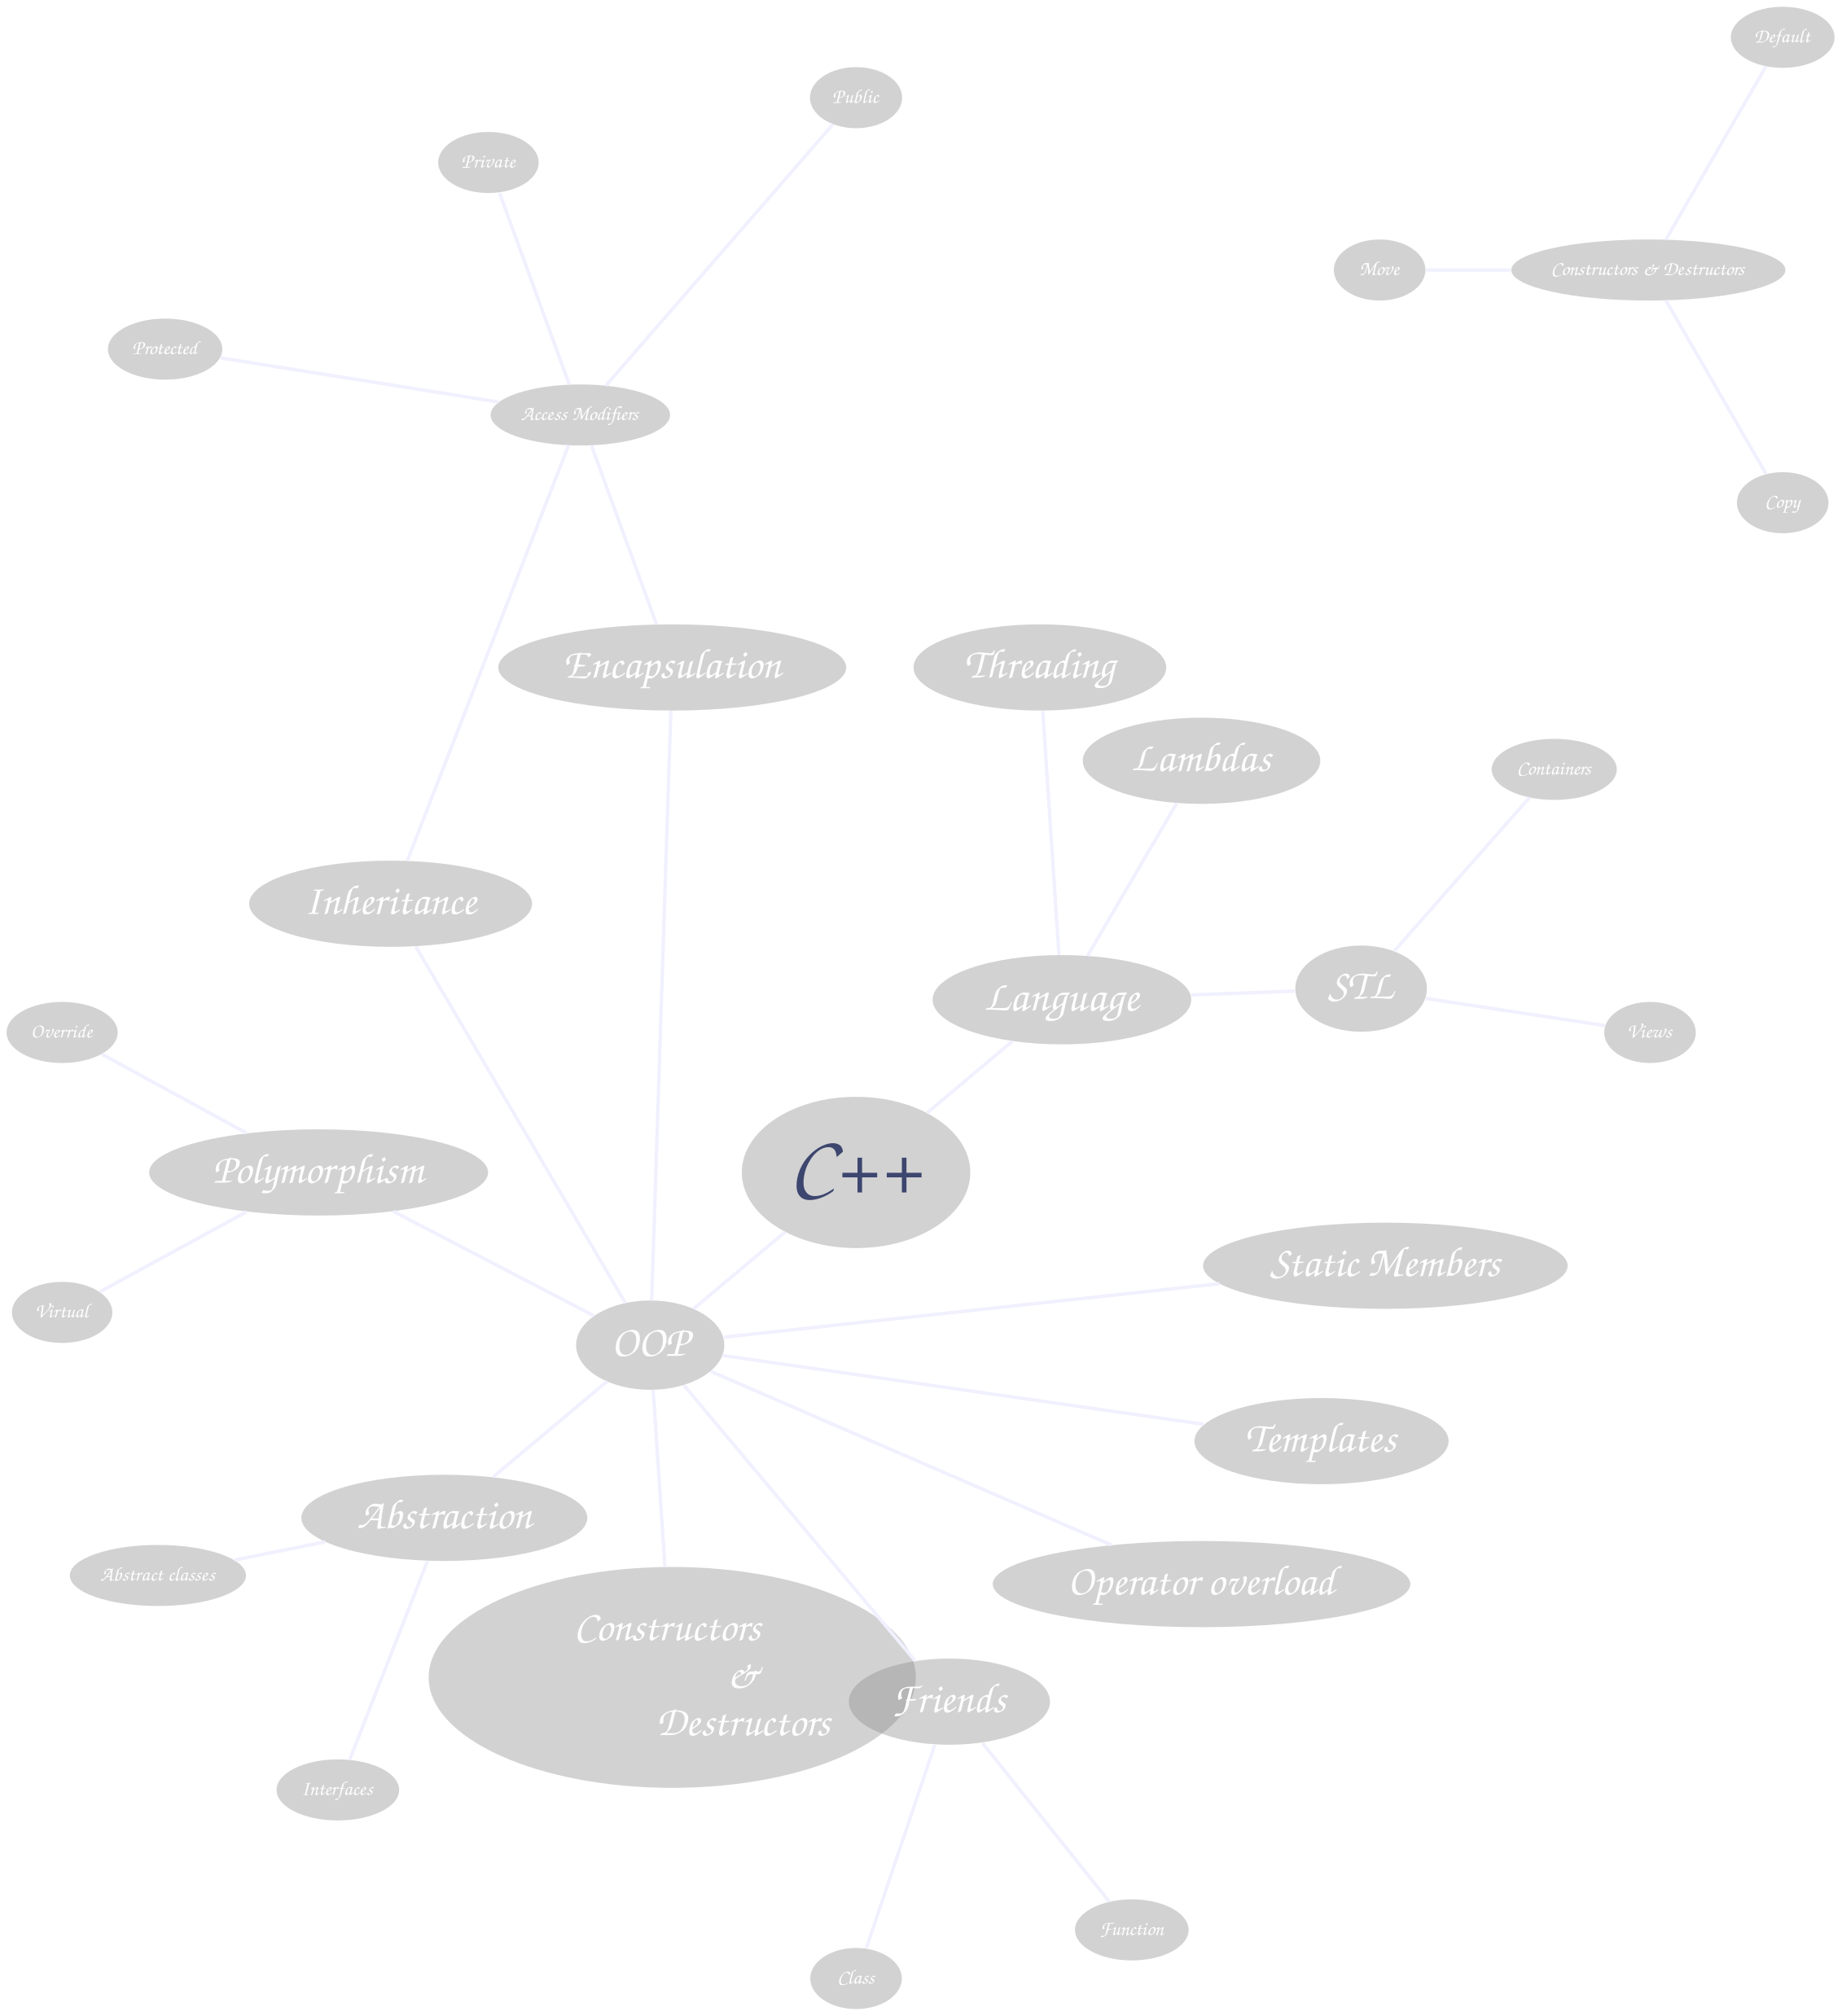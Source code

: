 graph happiness {
	fontname="URW Chancery L, Apple Chancery, Comic Sans MS, cursive"
	layout=twopi;
	graph [ranksep=2.2];
	graph [voro_margin=0.1];
	edge [penwidth=2 color="#f0f0ff"]
	node [fontname="Ubuntu, Calibri, cursive"]
	node [style="filled" penwidth=0 fillcolor="#87878760" fontcolor="#FEFEFEFF"]
	"C++" [fontsize=50 fontcolor="#3d466eFF"]
	node [fontsize=26]
	"C++" -- {
		Language
		OOP
	}
	node [fontsize=25]
	Language -- {
		STL
		Lambdas
		Threading
	}
	OOP -- {
		Encapsulation
		Inheritance
		Polymorphism
		Abstraction
		"Constructors 
		&
		Destructors"
		Friends
		"Operator overload"
		Templates
		"Static Members"
	}
	node [fontsize="12"]
	Encapsulation -- {
		"Access Modifiers"
	}
	"Access Modifiers" -- {
	    Public
	    Private
	    Protected
	}
	Inheritance -- {
	    "Access Modifiers"
	}
	Polymorphism -- {
		Override
		Virtual
	}
	Abstraction -- {
		"Abstract classes"
		Interfaces
	}
	"Constructors & Destructors" -- {
	    Default
	    Move
	    Copy
	}
	Friends -- {
	    Class
	    Function
	}
	STL -- {
		Views
		Containers
	}
	
}